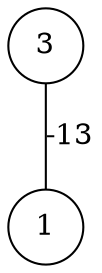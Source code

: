 graph { 
	 fontname="Helvetica,Arial,sans-serif" 
	 node [shape = circle]; 
	 3 -- 1 [label = "-13"];
	 1;
	 3;
}
